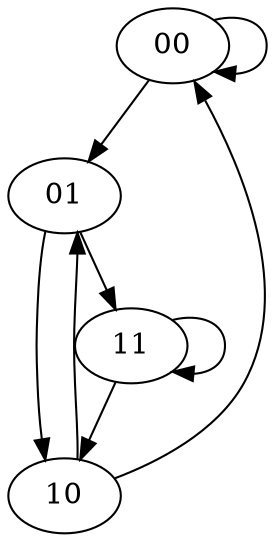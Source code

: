 digraph  {
00;
01;
10;
11;
00 -> 00  [key=0];
00 -> 01  [key=0];
01 -> 10  [key=0];
01 -> 11  [key=0];
10 -> 00  [key=0];
10 -> 01  [key=0];
11 -> 10  [key=0];
11 -> 11  [key=0];
}
